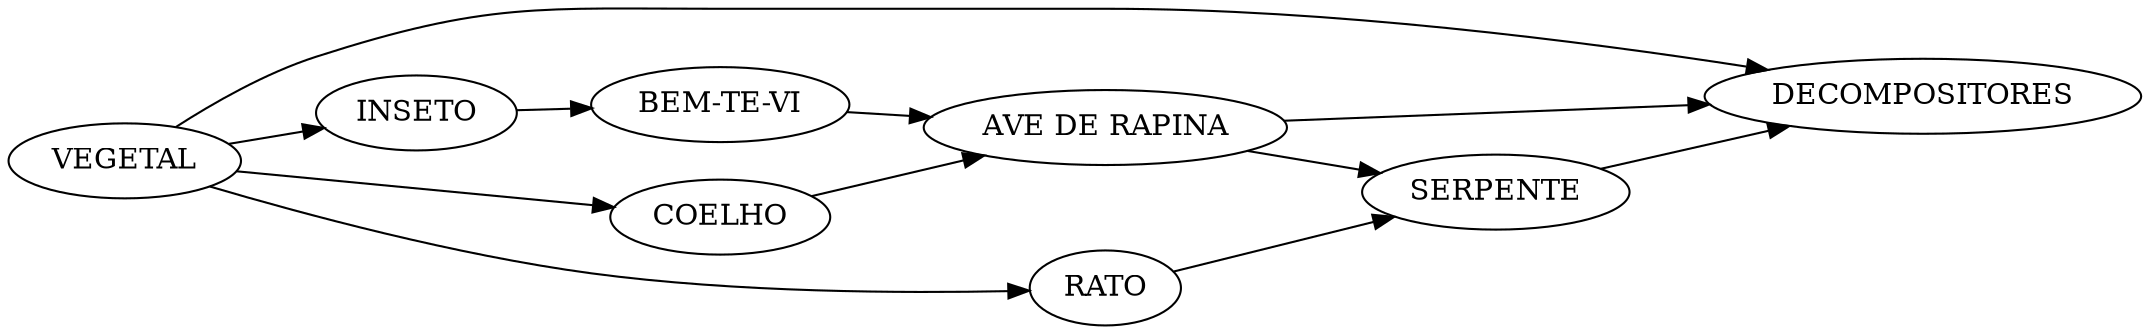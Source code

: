 digraph automata_0 {
  rankdir="LR"
  
  VEGETAL -> COELHO -> "AVE DE RAPINA"
  VEGETAL -> INSETO -> "BEM-TE-VI" -> "AVE DE RAPINA" -> SERPENTE -> DECOMPOSITORES
  VEGETAL -> RATO -> SERPENTE
  VEGETAL -> DECOMPOSITORES
  "AVE DE RAPINA" -> DECOMPOSITORES
}


